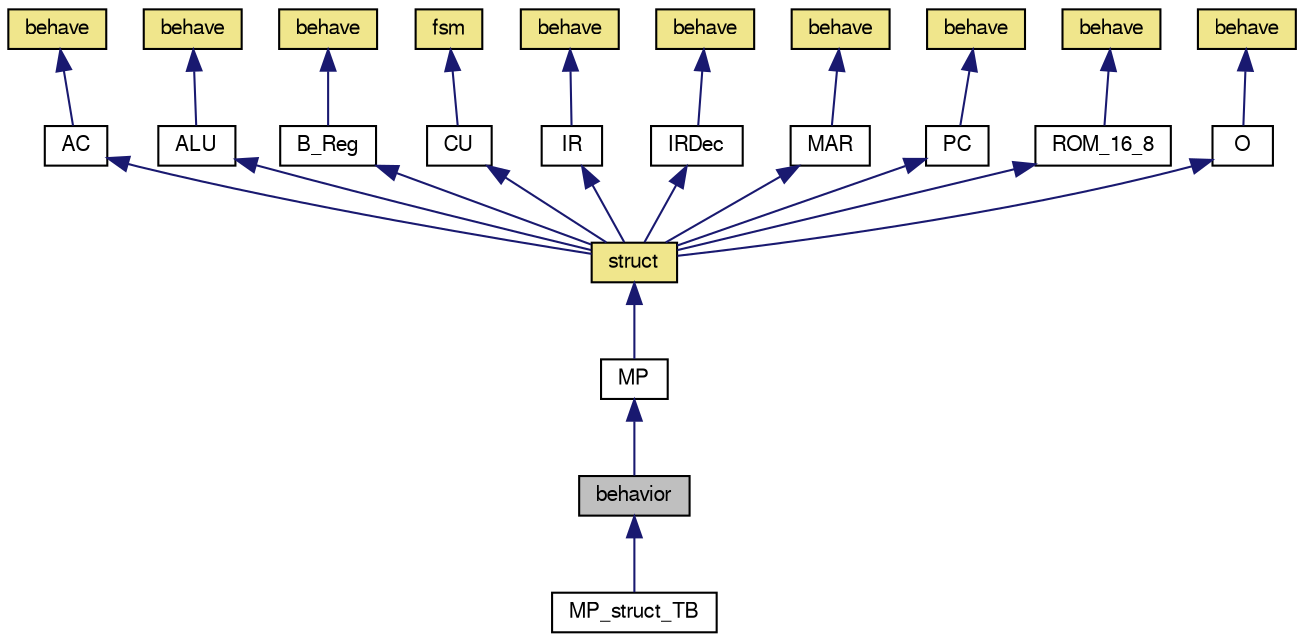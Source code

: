 digraph G
{
  edge [fontname="FreeSans",fontsize="10",labelfontname="FreeSans",labelfontsize="10"];
  node [fontname="FreeSans",fontsize="10",shape=record];
  Node1 [label="behavior",height=0.2,width=0.4,color="black", fillcolor="grey75", style="filled" fontcolor="black"];
  Node2 -> Node1 [dir=back,color="midnightblue",fontsize="10",style="solid",fontname="FreeSans"];
  Node2 [label="MP",height=0.2,width=0.4,color="black", fillcolor="white", style="filled",URL="$classMP.html"];
  Node3 -> Node2 [dir=back,color="midnightblue",fontsize="10",style="solid",fontname="FreeSans"];
  Node3 [label="struct",height=0.2,width=0.4,color="black", fillcolor="khaki", style="filled",URL="$classMP_1_1struct.html"];
  Node4 -> Node3 [dir=back,color="midnightblue",fontsize="10",style="solid",fontname="FreeSans"];
  Node4 [label="AC",height=0.2,width=0.4,color="black", fillcolor="white", style="filled",URL="$classAC.html"];
  Node5 -> Node4 [dir=back,color="midnightblue",fontsize="10",style="solid",fontname="FreeSans"];
  Node5 [label="behave",height=0.2,width=0.4,color="black", fillcolor="khaki", style="filled",URL="$classAC_1_1behave.html"];
  Node6 -> Node3 [dir=back,color="midnightblue",fontsize="10",style="solid",fontname="FreeSans"];
  Node6 [label="ALU",height=0.2,width=0.4,color="black", fillcolor="white", style="filled",URL="$classALU.html"];
  Node7 -> Node6 [dir=back,color="midnightblue",fontsize="10",style="solid",fontname="FreeSans"];
  Node7 [label="behave",height=0.2,width=0.4,color="black", fillcolor="khaki", style="filled",URL="$classALU_1_1behave.html"];
  Node8 -> Node3 [dir=back,color="midnightblue",fontsize="10",style="solid",fontname="FreeSans"];
  Node8 [label="B_Reg",height=0.2,width=0.4,color="black", fillcolor="white", style="filled",URL="$classB__Reg.html"];
  Node9 -> Node8 [dir=back,color="midnightblue",fontsize="10",style="solid",fontname="FreeSans"];
  Node9 [label="behave",height=0.2,width=0.4,color="black", fillcolor="khaki", style="filled",URL="$classB__Reg_1_1behave.html"];
  Node10 -> Node3 [dir=back,color="midnightblue",fontsize="10",style="solid",fontname="FreeSans"];
  Node10 [label="CU",height=0.2,width=0.4,color="black", fillcolor="white", style="filled",URL="$classCU.html"];
  Node11 -> Node10 [dir=back,color="midnightblue",fontsize="10",style="solid",fontname="FreeSans"];
  Node11 [label="fsm",height=0.2,width=0.4,color="black", fillcolor="khaki", style="filled",URL="$classCU_1_1fsm.html"];
  Node12 -> Node3 [dir=back,color="midnightblue",fontsize="10",style="solid",fontname="FreeSans"];
  Node12 [label="IR",height=0.2,width=0.4,color="black", fillcolor="white", style="filled",URL="$classIR.html"];
  Node13 -> Node12 [dir=back,color="midnightblue",fontsize="10",style="solid",fontname="FreeSans"];
  Node13 [label="behave",height=0.2,width=0.4,color="black", fillcolor="khaki", style="filled",URL="$classIR_1_1behave.html"];
  Node14 -> Node3 [dir=back,color="midnightblue",fontsize="10",style="solid",fontname="FreeSans"];
  Node14 [label="IRDec",height=0.2,width=0.4,color="black", fillcolor="white", style="filled",URL="$classIRDec.html"];
  Node15 -> Node14 [dir=back,color="midnightblue",fontsize="10",style="solid",fontname="FreeSans"];
  Node15 [label="behave",height=0.2,width=0.4,color="black", fillcolor="khaki", style="filled",URL="$classIRDec_1_1behave.html"];
  Node16 -> Node3 [dir=back,color="midnightblue",fontsize="10",style="solid",fontname="FreeSans"];
  Node16 [label="MAR",height=0.2,width=0.4,color="black", fillcolor="white", style="filled",URL="$classMAR.html"];
  Node17 -> Node16 [dir=back,color="midnightblue",fontsize="10",style="solid",fontname="FreeSans"];
  Node17 [label="behave",height=0.2,width=0.4,color="black", fillcolor="khaki", style="filled",URL="$classMAR_1_1behave.html"];
  Node18 -> Node3 [dir=back,color="midnightblue",fontsize="10",style="solid",fontname="FreeSans"];
  Node18 [label="PC",height=0.2,width=0.4,color="black", fillcolor="white", style="filled",URL="$classPC.html"];
  Node19 -> Node18 [dir=back,color="midnightblue",fontsize="10",style="solid",fontname="FreeSans"];
  Node19 [label="behave",height=0.2,width=0.4,color="black", fillcolor="khaki", style="filled",URL="$classPC_1_1behave.html"];
  Node20 -> Node3 [dir=back,color="midnightblue",fontsize="10",style="solid",fontname="FreeSans"];
  Node20 [label="ROM_16_8",height=0.2,width=0.4,color="black", fillcolor="white", style="filled",URL="$classROM__16__8.html"];
  Node21 -> Node20 [dir=back,color="midnightblue",fontsize="10",style="solid",fontname="FreeSans"];
  Node21 [label="behave",height=0.2,width=0.4,color="black", fillcolor="khaki", style="filled",URL="$classROM__16__8_1_1behave.html"];
  Node22 -> Node3 [dir=back,color="midnightblue",fontsize="10",style="solid",fontname="FreeSans"];
  Node22 [label="O",height=0.2,width=0.4,color="black", fillcolor="white", style="filled",URL="$classO.html"];
  Node23 -> Node22 [dir=back,color="midnightblue",fontsize="10",style="solid",fontname="FreeSans"];
  Node23 [label="behave",height=0.2,width=0.4,color="black", fillcolor="khaki", style="filled",URL="$classO_1_1behave.html"];
  Node1 -> Node24 [dir=back,color="midnightblue",fontsize="10",style="solid",fontname="FreeSans"];
  Node24 [label="MP_struct_TB",height=0.2,width=0.4,color="black", fillcolor="white", style="filled",URL="$classMP__struct__TB.html"];
}
